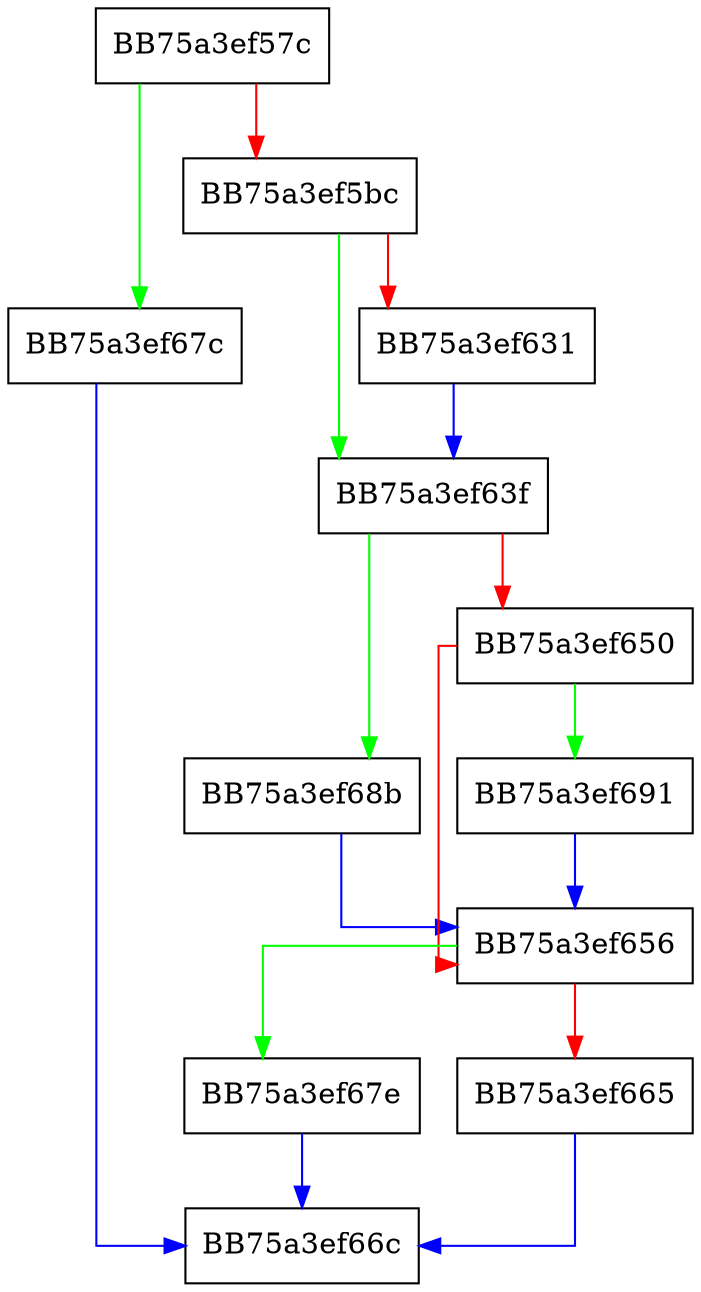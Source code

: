 digraph notify_nondet_ev {
  node [shape="box"];
  graph [splines=ortho];
  BB75a3ef57c -> BB75a3ef67c [color="green"];
  BB75a3ef57c -> BB75a3ef5bc [color="red"];
  BB75a3ef5bc -> BB75a3ef63f [color="green"];
  BB75a3ef5bc -> BB75a3ef631 [color="red"];
  BB75a3ef631 -> BB75a3ef63f [color="blue"];
  BB75a3ef63f -> BB75a3ef68b [color="green"];
  BB75a3ef63f -> BB75a3ef650 [color="red"];
  BB75a3ef650 -> BB75a3ef691 [color="green"];
  BB75a3ef650 -> BB75a3ef656 [color="red"];
  BB75a3ef656 -> BB75a3ef67e [color="green"];
  BB75a3ef656 -> BB75a3ef665 [color="red"];
  BB75a3ef665 -> BB75a3ef66c [color="blue"];
  BB75a3ef67c -> BB75a3ef66c [color="blue"];
  BB75a3ef67e -> BB75a3ef66c [color="blue"];
  BB75a3ef68b -> BB75a3ef656 [color="blue"];
  BB75a3ef691 -> BB75a3ef656 [color="blue"];
}